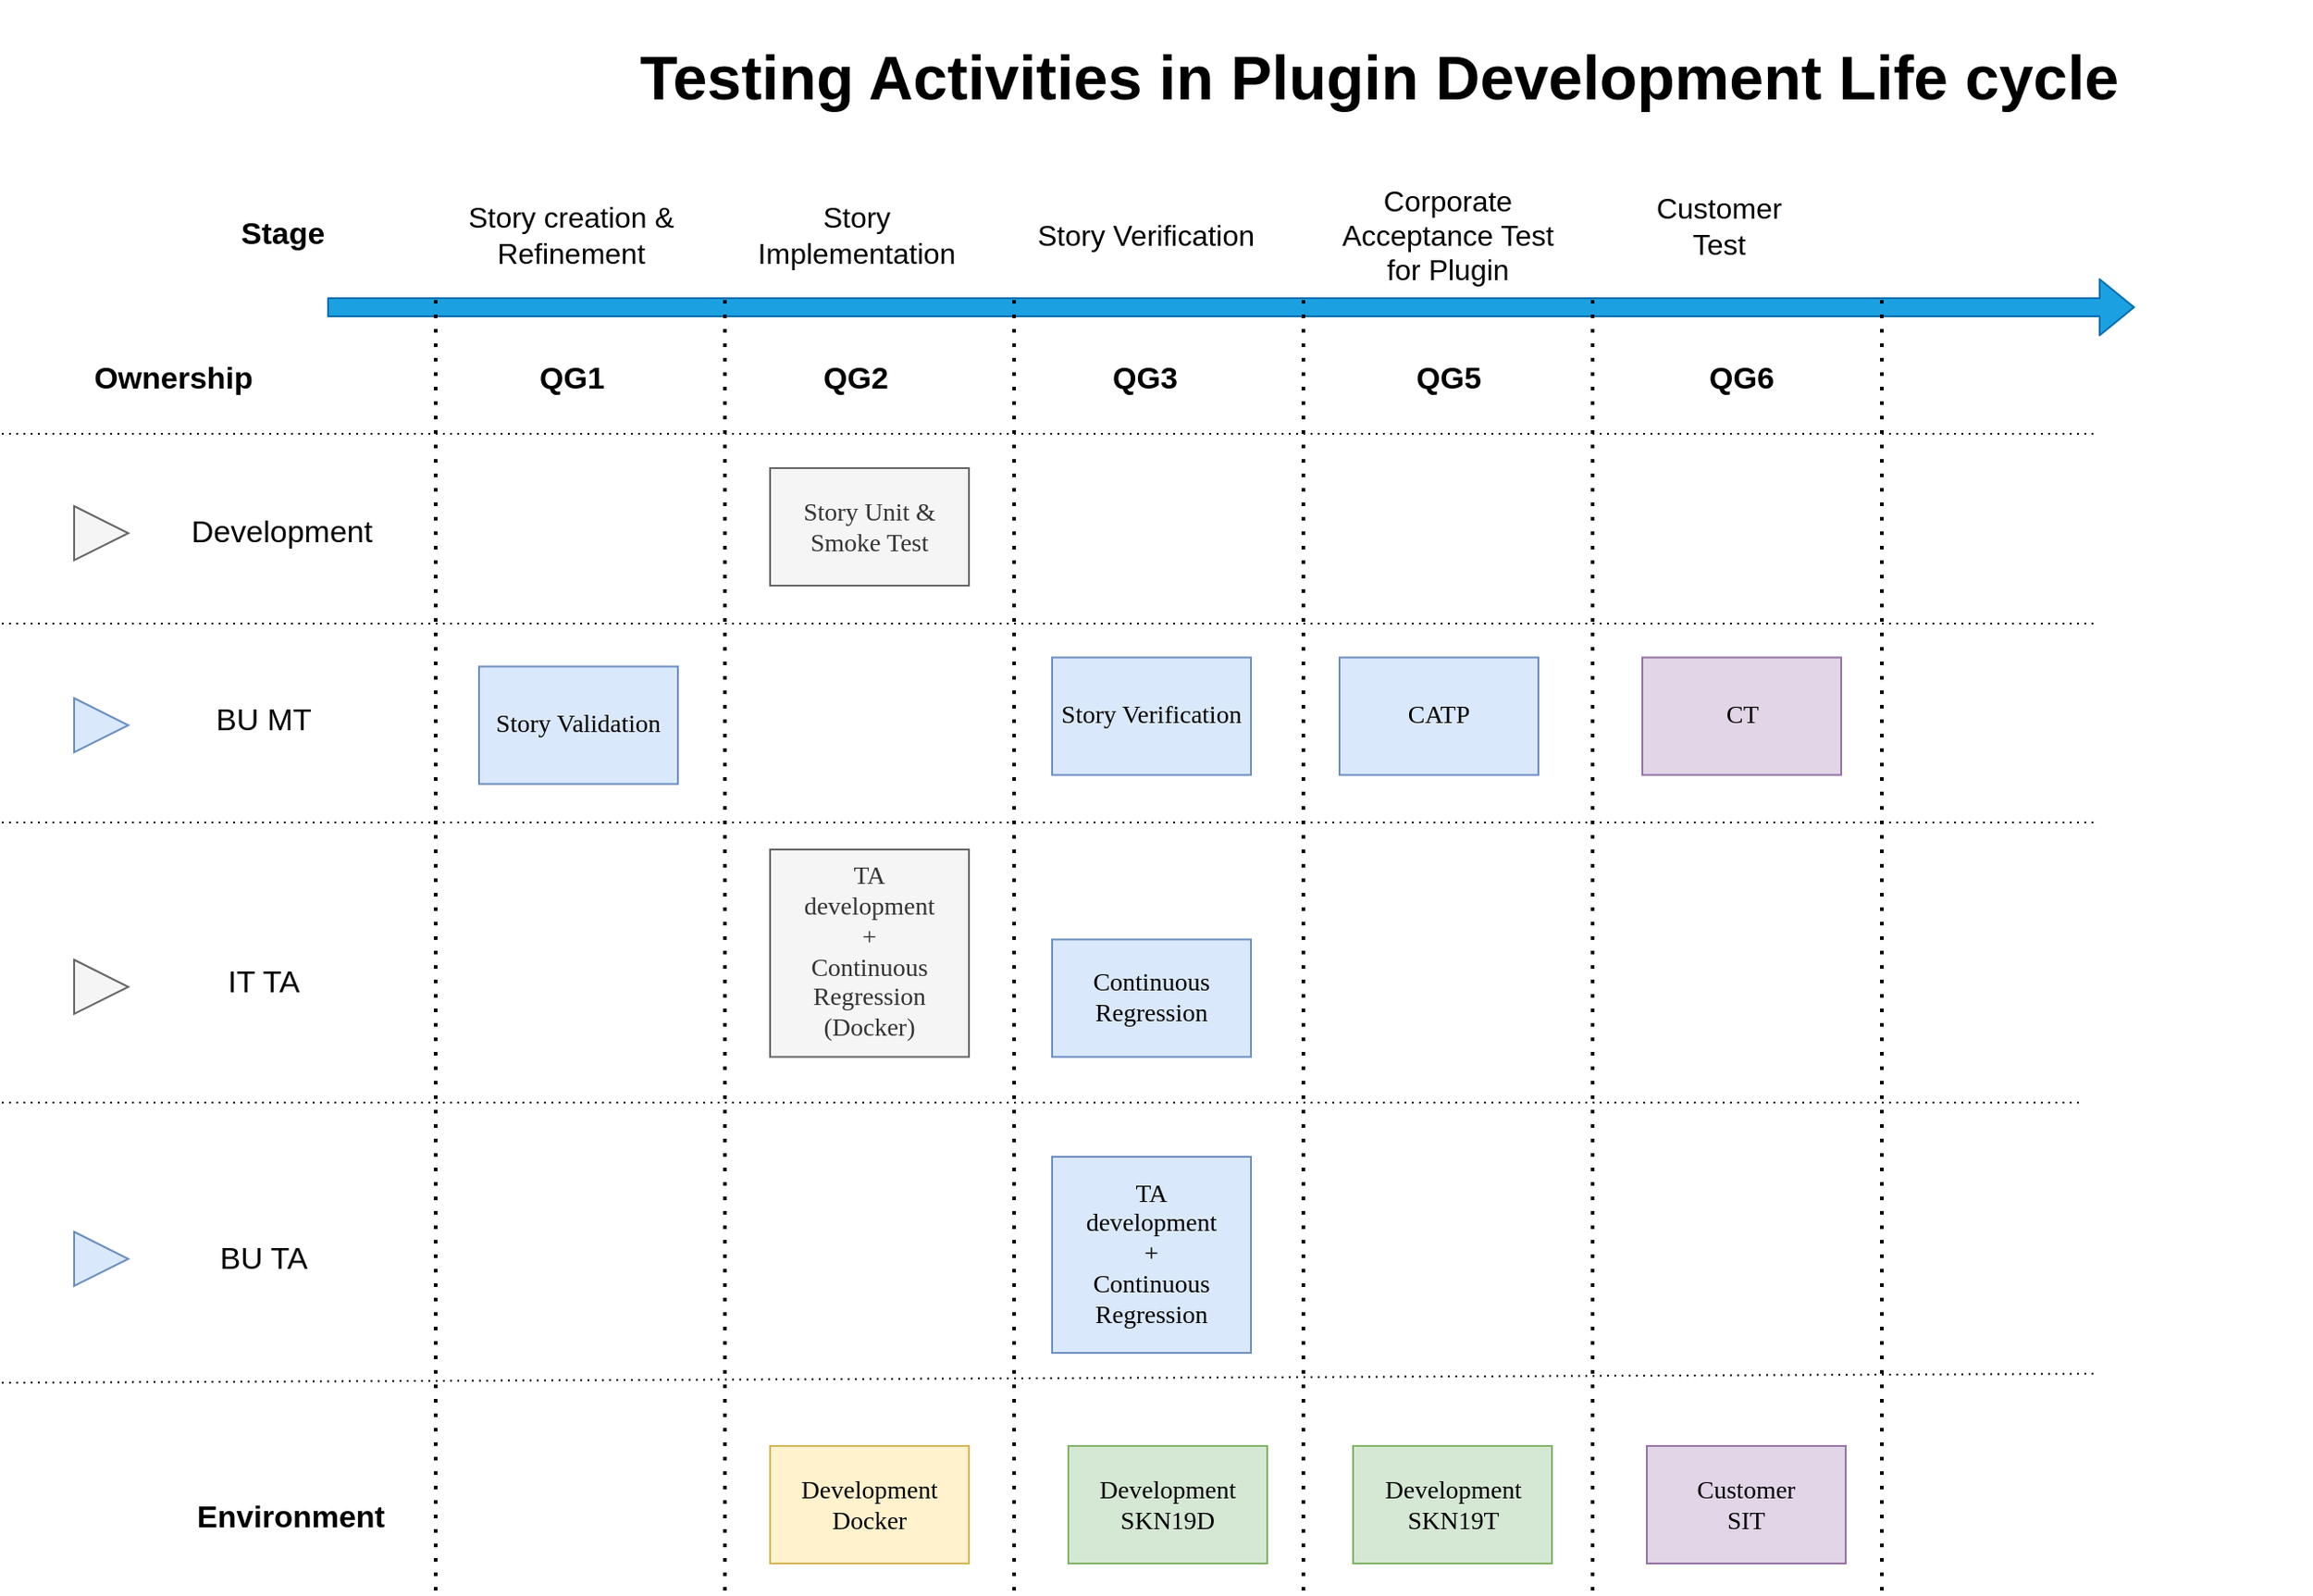 <mxfile version="14.2.4" type="github">
  <diagram id="kgpKYQtTHZ0yAKxKKP6v" name="Page-1">
    <mxGraphModel dx="1673" dy="931" grid="1" gridSize="10" guides="1" tooltips="1" connect="1" arrows="1" fold="1" page="1" pageScale="1" pageWidth="850" pageHeight="1100" math="0" shadow="0">
      <root>
        <mxCell id="0" />
        <mxCell id="1" parent="0" />
        <mxCell id="6u9HRy79YRFUqpu26OF2-1" value="" style="shape=flexArrow;endArrow=classic;html=1;fillColor=#1ba1e2;strokeColor=#006EAF;" parent="1" edge="1">
          <mxGeometry width="50" height="50" relative="1" as="geometry">
            <mxPoint x="180" y="570" as="sourcePoint" />
            <mxPoint x="1180" y="570" as="targetPoint" />
          </mxGeometry>
        </mxCell>
        <mxCell id="6u9HRy79YRFUqpu26OF2-2" value="" style="endArrow=none;dashed=1;html=1;dashPattern=1 3;strokeWidth=2;" parent="1" edge="1">
          <mxGeometry width="50" height="50" relative="1" as="geometry">
            <mxPoint x="240" y="1280" as="sourcePoint" />
            <mxPoint x="240" y="560" as="targetPoint" />
          </mxGeometry>
        </mxCell>
        <mxCell id="6u9HRy79YRFUqpu26OF2-3" value="" style="endArrow=none;dashed=1;html=1;dashPattern=1 3;strokeWidth=2;" parent="1" edge="1">
          <mxGeometry width="50" height="50" relative="1" as="geometry">
            <mxPoint x="400" y="1280" as="sourcePoint" />
            <mxPoint x="400" y="560" as="targetPoint" />
          </mxGeometry>
        </mxCell>
        <mxCell id="6u9HRy79YRFUqpu26OF2-4" value="" style="endArrow=none;dashed=1;html=1;dashPattern=1 3;strokeWidth=2;" parent="1" edge="1">
          <mxGeometry width="50" height="50" relative="1" as="geometry">
            <mxPoint x="560" y="1280" as="sourcePoint" />
            <mxPoint x="560" y="560" as="targetPoint" />
          </mxGeometry>
        </mxCell>
        <mxCell id="6u9HRy79YRFUqpu26OF2-5" value="" style="endArrow=none;dashed=1;html=1;dashPattern=1 3;strokeWidth=2;" parent="1" edge="1">
          <mxGeometry width="50" height="50" relative="1" as="geometry">
            <mxPoint x="720" y="1280" as="sourcePoint" />
            <mxPoint x="720" y="560" as="targetPoint" />
          </mxGeometry>
        </mxCell>
        <mxCell id="6u9HRy79YRFUqpu26OF2-6" value="" style="endArrow=none;dashed=1;html=1;dashPattern=1 3;strokeWidth=2;" parent="1" edge="1">
          <mxGeometry width="50" height="50" relative="1" as="geometry">
            <mxPoint x="880" y="1280" as="sourcePoint" />
            <mxPoint x="880" y="560" as="targetPoint" />
          </mxGeometry>
        </mxCell>
        <mxCell id="6u9HRy79YRFUqpu26OF2-7" value="" style="endArrow=none;dashed=1;html=1;dashPattern=1 3;strokeWidth=2;" parent="1" edge="1">
          <mxGeometry width="50" height="50" relative="1" as="geometry">
            <mxPoint x="1040" y="1280" as="sourcePoint" />
            <mxPoint x="1040" y="560" as="targetPoint" />
          </mxGeometry>
        </mxCell>
        <mxCell id="3nuBFxr9cyL0pnOWT2aG-7" value="Story Validation" style="rounded=0;whiteSpace=wrap;html=1;fontSize=14;fontFamily=Verdana;fillColor=#dae8fc;strokeColor=#6c8ebf;" parent="1" vertex="1">
          <mxGeometry x="264" y="768.75" width="110" height="65" as="geometry" />
        </mxCell>
        <mxCell id="6u9HRy79YRFUqpu26OF2-8" value="Ownership" style="text;html=1;strokeColor=none;fillColor=none;align=center;verticalAlign=middle;whiteSpace=wrap;rounded=0;fontStyle=1;fontSize=17;" parent="1" vertex="1">
          <mxGeometry x="10" y="590" width="170" height="40" as="geometry" />
        </mxCell>
        <mxCell id="6u9HRy79YRFUqpu26OF2-9" value="" style="triangle;whiteSpace=wrap;html=1;fontSize=17;fillColor=#dae8fc;strokeColor=#6c8ebf;" parent="1" vertex="1">
          <mxGeometry x="40" y="786.25" width="30" height="30" as="geometry" />
        </mxCell>
        <mxCell id="6u9HRy79YRFUqpu26OF2-10" value="" style="triangle;whiteSpace=wrap;html=1;fontSize=17;fillColor=#f5f5f5;strokeColor=#666666;fontColor=#333333;" parent="1" vertex="1">
          <mxGeometry x="40" y="931" width="30" height="30" as="geometry" />
        </mxCell>
        <mxCell id="6u9HRy79YRFUqpu26OF2-11" value="" style="triangle;whiteSpace=wrap;html=1;fontSize=17;fillColor=#f5f5f5;strokeColor=#666666;fontColor=#333333;" parent="1" vertex="1">
          <mxGeometry x="40" y="680" width="30" height="30" as="geometry" />
        </mxCell>
        <mxCell id="6u9HRy79YRFUqpu26OF2-16" value="IT TA" style="text;html=1;strokeColor=none;fillColor=none;align=center;verticalAlign=middle;whiteSpace=wrap;rounded=0;fontSize=17;" parent="1" vertex="1">
          <mxGeometry x="90" y="931" width="110" height="25" as="geometry" />
        </mxCell>
        <mxCell id="6u9HRy79YRFUqpu26OF2-17" value="Development" style="text;html=1;strokeColor=none;fillColor=none;align=center;verticalAlign=middle;whiteSpace=wrap;rounded=0;fontSize=17;" parent="1" vertex="1">
          <mxGeometry x="100" y="682.5" width="110" height="25" as="geometry" />
        </mxCell>
        <mxCell id="6u9HRy79YRFUqpu26OF2-18" value="BU MT" style="text;html=1;strokeColor=none;fillColor=none;align=center;verticalAlign=middle;whiteSpace=wrap;rounded=0;fontSize=17;" parent="1" vertex="1">
          <mxGeometry x="90" y="786.25" width="110" height="25" as="geometry" />
        </mxCell>
        <mxCell id="6u9HRy79YRFUqpu26OF2-19" value="Story Unit &amp;amp; Smoke Test" style="rounded=0;whiteSpace=wrap;html=1;fontFamily=Verdana;fontSize=14;fillColor=#f5f5f5;strokeColor=#666666;fontColor=#333333;" parent="1" vertex="1">
          <mxGeometry x="425" y="659" width="110" height="65" as="geometry" />
        </mxCell>
        <mxCell id="6u9HRy79YRFUqpu26OF2-22" value="Story Verification" style="rounded=0;whiteSpace=wrap;html=1;fontSize=14;fontFamily=Verdana;fillColor=#dae8fc;strokeColor=#6c8ebf;" parent="1" vertex="1">
          <mxGeometry x="581" y="763.75" width="110" height="65" as="geometry" />
        </mxCell>
        <mxCell id="6u9HRy79YRFUqpu26OF2-23" value="TA&lt;br&gt;&lt;div&gt;development&lt;/div&gt;&lt;div&gt;+&lt;br&gt;&lt;/div&gt;&lt;div&gt;Continuous Regression (Docker)&lt;/div&gt;" style="rounded=0;whiteSpace=wrap;html=1;fontSize=14;fontFamily=Verdana;fillColor=#f5f5f5;strokeColor=#666666;fontColor=#333333;" parent="1" vertex="1">
          <mxGeometry x="425" y="870" width="110" height="114.75" as="geometry" />
        </mxCell>
        <mxCell id="6u9HRy79YRFUqpu26OF2-25" value="Continuous Regression" style="rounded=0;whiteSpace=wrap;html=1;fontSize=14;fontFamily=Verdana;fillColor=#dae8fc;strokeColor=#6c8ebf;" parent="1" vertex="1">
          <mxGeometry x="581" y="919.75" width="110" height="65" as="geometry" />
        </mxCell>
        <mxCell id="6u9HRy79YRFUqpu26OF2-28" value="" style="triangle;whiteSpace=wrap;html=1;fontSize=17;fillColor=#dae8fc;strokeColor=#6c8ebf;" parent="1" vertex="1">
          <mxGeometry x="40" y="1081.5" width="30" height="30" as="geometry" />
        </mxCell>
        <mxCell id="6u9HRy79YRFUqpu26OF2-29" value="BU TA" style="text;html=1;strokeColor=none;fillColor=none;align=center;verticalAlign=middle;whiteSpace=wrap;rounded=0;fontSize=17;" parent="1" vertex="1">
          <mxGeometry x="90" y="1084" width="110" height="25" as="geometry" />
        </mxCell>
        <mxCell id="6u9HRy79YRFUqpu26OF2-32" value="QG1" style="text;html=1;strokeColor=none;fillColor=none;align=center;verticalAlign=middle;whiteSpace=wrap;rounded=0;fontSize=17;fontStyle=1" parent="1" vertex="1">
          <mxGeometry x="282.5" y="590" width="65" height="40" as="geometry" />
        </mxCell>
        <mxCell id="6u9HRy79YRFUqpu26OF2-33" value="QG2" style="text;html=1;strokeColor=none;fillColor=none;align=center;verticalAlign=middle;whiteSpace=wrap;rounded=0;fontSize=17;fontStyle=1" parent="1" vertex="1">
          <mxGeometry x="440" y="590" width="65" height="40" as="geometry" />
        </mxCell>
        <mxCell id="6u9HRy79YRFUqpu26OF2-34" value="QG3" style="text;html=1;strokeColor=none;fillColor=none;align=center;verticalAlign=middle;whiteSpace=wrap;rounded=0;fontSize=17;fontStyle=1" parent="1" vertex="1">
          <mxGeometry x="600" y="590" width="65" height="40" as="geometry" />
        </mxCell>
        <mxCell id="6u9HRy79YRFUqpu26OF2-36" value="" style="endArrow=none;dashed=1;html=1;dashPattern=1 3;strokeWidth=1;fontSize=17;" parent="1" edge="1">
          <mxGeometry width="50" height="50" relative="1" as="geometry">
            <mxPoint y="745" as="sourcePoint" />
            <mxPoint x="1160" y="745" as="targetPoint" />
          </mxGeometry>
        </mxCell>
        <mxCell id="6u9HRy79YRFUqpu26OF2-37" value="" style="endArrow=none;dashed=1;html=1;dashPattern=1 3;strokeWidth=1;fontSize=17;" parent="1" edge="1">
          <mxGeometry width="50" height="50" relative="1" as="geometry">
            <mxPoint y="855" as="sourcePoint" />
            <mxPoint x="1160" y="855" as="targetPoint" />
          </mxGeometry>
        </mxCell>
        <mxCell id="6u9HRy79YRFUqpu26OF2-38" value="" style="endArrow=none;dashed=1;html=1;dashPattern=1 3;strokeWidth=1;fontSize=17;" parent="1" edge="1">
          <mxGeometry width="50" height="50" relative="1" as="geometry">
            <mxPoint y="1010" as="sourcePoint" />
            <mxPoint x="1150" y="1010" as="targetPoint" />
          </mxGeometry>
        </mxCell>
        <mxCell id="6u9HRy79YRFUqpu26OF2-39" value="" style="endArrow=none;dashed=1;html=1;dashPattern=1 3;strokeWidth=1;fontSize=17;" parent="1" edge="1">
          <mxGeometry width="50" height="50" relative="1" as="geometry">
            <mxPoint y="1165" as="sourcePoint" />
            <mxPoint x="1160" y="1160" as="targetPoint" />
          </mxGeometry>
        </mxCell>
        <mxCell id="6u9HRy79YRFUqpu26OF2-45" value="&lt;h1&gt;Testing Activities in Plugin Development Life cycle&lt;/h1&gt;" style="text;html=1;strokeColor=none;fillColor=none;spacing=5;spacingTop=-20;whiteSpace=wrap;overflow=hidden;rounded=0;fontSize=17;" parent="1" vertex="1">
          <mxGeometry x="347.5" y="410" width="930" height="70" as="geometry" />
        </mxCell>
        <mxCell id="6u9HRy79YRFUqpu26OF2-46" value="QG5" style="text;html=1;strokeColor=none;fillColor=none;align=center;verticalAlign=middle;whiteSpace=wrap;rounded=0;fontSize=17;fontStyle=1" parent="1" vertex="1">
          <mxGeometry x="767.5" y="590" width="65" height="40" as="geometry" />
        </mxCell>
        <mxCell id="6u9HRy79YRFUqpu26OF2-48" value="CATP" style="rounded=0;whiteSpace=wrap;html=1;fontFamily=Verdana;fontSize=14;fillColor=#dae8fc;strokeColor=#6c8ebf;" parent="1" vertex="1">
          <mxGeometry x="740" y="763.75" width="110" height="65" as="geometry" />
        </mxCell>
        <mxCell id="6u9HRy79YRFUqpu26OF2-49" value="QG6" style="text;html=1;strokeColor=none;fillColor=none;align=center;verticalAlign=middle;whiteSpace=wrap;rounded=0;fontSize=17;fontStyle=1" parent="1" vertex="1">
          <mxGeometry x="930" y="590" width="65" height="40" as="geometry" />
        </mxCell>
        <mxCell id="6u9HRy79YRFUqpu26OF2-51" value="Story creation &amp;amp; Refinement" style="text;html=1;strokeColor=none;fillColor=none;align=center;verticalAlign=middle;whiteSpace=wrap;rounded=0;fontSize=16;" parent="1" vertex="1">
          <mxGeometry x="245" y="520" width="140" height="20" as="geometry" />
        </mxCell>
        <mxCell id="6u9HRy79YRFUqpu26OF2-53" value="" style="endArrow=none;dashed=1;html=1;dashPattern=1 3;strokeWidth=1;fontSize=16;" parent="1" edge="1">
          <mxGeometry width="50" height="50" relative="1" as="geometry">
            <mxPoint y="640" as="sourcePoint" />
            <mxPoint x="1160" y="640" as="targetPoint" />
          </mxGeometry>
        </mxCell>
        <mxCell id="6u9HRy79YRFUqpu26OF2-55" value="Story Implementation" style="text;html=1;strokeColor=none;fillColor=none;align=center;verticalAlign=middle;whiteSpace=wrap;rounded=0;fontSize=16;" parent="1" vertex="1">
          <mxGeometry x="402.5" y="520" width="140" height="20" as="geometry" />
        </mxCell>
        <mxCell id="6u9HRy79YRFUqpu26OF2-56" value="Story Verification" style="text;html=1;strokeColor=none;fillColor=none;align=center;verticalAlign=middle;whiteSpace=wrap;rounded=0;fontSize=16;" parent="1" vertex="1">
          <mxGeometry x="562.5" y="520" width="140" height="20" as="geometry" />
        </mxCell>
        <mxCell id="6u9HRy79YRFUqpu26OF2-60" value="&lt;div&gt;Corporate &lt;br&gt;&lt;/div&gt;&lt;div&gt;Acceptance Test for Plugin&lt;br&gt;&lt;/div&gt;" style="text;html=1;strokeColor=none;fillColor=none;align=center;verticalAlign=middle;whiteSpace=wrap;rounded=0;fontSize=16;" parent="1" vertex="1">
          <mxGeometry x="730" y="520" width="140" height="20" as="geometry" />
        </mxCell>
        <mxCell id="t11BfAXbX9nfqwSB5EDf-2" value="&lt;font style=&quot;font-size: 17px;&quot;&gt;Stage&lt;/font&gt;" style="text;html=1;align=center;verticalAlign=middle;resizable=0;points=[];autosize=1;fontStyle=1;fontSize=17;" parent="1" vertex="1">
          <mxGeometry x="125" y="515" width="60" height="30" as="geometry" />
        </mxCell>
        <mxCell id="TedrvYYJf-PbsoNdMKIC-1" value="TA&lt;br&gt;&lt;div&gt;development&lt;/div&gt;&lt;div&gt;+&lt;br&gt;&lt;/div&gt;&lt;div&gt;Continuous Regression&lt;/div&gt;" style="rounded=0;whiteSpace=wrap;html=1;fontSize=14;fontFamily=Verdana;fillColor=#dae8fc;strokeColor=#6c8ebf;" parent="1" vertex="1">
          <mxGeometry x="581" y="1040" width="110" height="108.5" as="geometry" />
        </mxCell>
        <mxCell id="RdeGJBQ_vhTOfnHOWhH6-1" value="&lt;div&gt;Customer&lt;br&gt;&lt;/div&gt;&lt;div&gt;Test&lt;/div&gt;" style="text;html=1;strokeColor=none;fillColor=none;align=center;verticalAlign=middle;whiteSpace=wrap;rounded=0;fontSize=16;" vertex="1" parent="1">
          <mxGeometry x="880" y="515" width="140" height="20" as="geometry" />
        </mxCell>
        <mxCell id="RdeGJBQ_vhTOfnHOWhH6-2" value="CT" style="rounded=0;whiteSpace=wrap;html=1;fontFamily=Verdana;fontSize=14;fillColor=#e1d5e7;strokeColor=#9673a6;" vertex="1" parent="1">
          <mxGeometry x="907.5" y="763.75" width="110" height="65" as="geometry" />
        </mxCell>
        <mxCell id="RdeGJBQ_vhTOfnHOWhH6-6" value="Environment" style="text;html=1;strokeColor=none;fillColor=none;align=center;verticalAlign=middle;whiteSpace=wrap;rounded=0;fontStyle=1;fontSize=17;" vertex="1" parent="1">
          <mxGeometry x="75" y="1220" width="170" height="40" as="geometry" />
        </mxCell>
        <mxCell id="RdeGJBQ_vhTOfnHOWhH6-8" value="&lt;div&gt;Development&lt;/div&gt;&lt;div&gt;Docker&lt;br&gt;&lt;/div&gt;" style="rounded=0;whiteSpace=wrap;html=1;fontSize=14;fontFamily=Verdana;fillColor=#fff2cc;strokeColor=#d6b656;" vertex="1" parent="1">
          <mxGeometry x="425" y="1200" width="110" height="65" as="geometry" />
        </mxCell>
        <mxCell id="RdeGJBQ_vhTOfnHOWhH6-11" value="&lt;div&gt;Development&lt;/div&gt;&lt;div&gt;SKN19D&lt;br&gt;&lt;/div&gt;" style="rounded=0;whiteSpace=wrap;html=1;fontSize=14;fontFamily=Verdana;fillColor=#d5e8d4;strokeColor=#82b366;" vertex="1" parent="1">
          <mxGeometry x="590" y="1200" width="110" height="65" as="geometry" />
        </mxCell>
        <mxCell id="RdeGJBQ_vhTOfnHOWhH6-12" value="&lt;div&gt;Development&lt;/div&gt;&lt;div&gt;SKN19T&lt;br&gt;&lt;/div&gt;" style="rounded=0;whiteSpace=wrap;html=1;fontSize=14;fontFamily=Verdana;fillColor=#d5e8d4;strokeColor=#82b366;" vertex="1" parent="1">
          <mxGeometry x="747.5" y="1200" width="110" height="65" as="geometry" />
        </mxCell>
        <mxCell id="RdeGJBQ_vhTOfnHOWhH6-13" value="Customer&lt;br&gt;SIT" style="rounded=0;whiteSpace=wrap;html=1;fontSize=14;fontFamily=Verdana;fillColor=#e1d5e7;strokeColor=#9673a6;" vertex="1" parent="1">
          <mxGeometry x="910" y="1200" width="110" height="65" as="geometry" />
        </mxCell>
      </root>
    </mxGraphModel>
  </diagram>
</mxfile>
